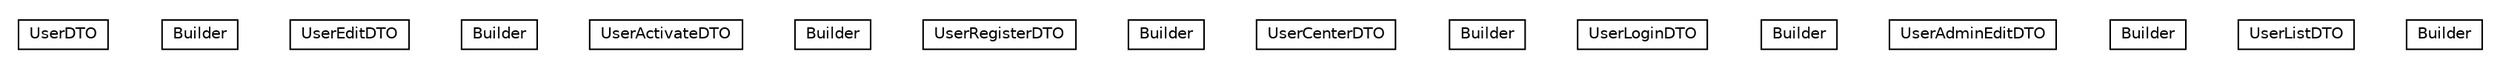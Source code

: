 #!/usr/local/bin/dot
#
# Class diagram 
# Generated by UMLGraph version 5.1 (http://www.umlgraph.org/)
#

digraph G {
	edge [fontname="Helvetica",fontsize=10,labelfontname="Helvetica",labelfontsize=10];
	node [fontname="Helvetica",fontsize=10,shape=plaintext];
	nodesep=0.25;
	ranksep=0.5;
	// cn.edu.uestc.acmicpc.db.dto.impl.user.UserDTO
	c1610 [label=<<table title="cn.edu.uestc.acmicpc.db.dto.impl.user.UserDTO" border="0" cellborder="1" cellspacing="0" cellpadding="2" port="p" href="./UserDTO.html">
		<tr><td><table border="0" cellspacing="0" cellpadding="1">
<tr><td align="center" balign="center"> UserDTO </td></tr>
		</table></td></tr>
		</table>>, fontname="Helvetica", fontcolor="black", fontsize=10.0];
	// cn.edu.uestc.acmicpc.db.dto.impl.user.UserDTO.Builder
	c1611 [label=<<table title="cn.edu.uestc.acmicpc.db.dto.impl.user.UserDTO.Builder" border="0" cellborder="1" cellspacing="0" cellpadding="2" port="p" href="./UserDTO.Builder.html">
		<tr><td><table border="0" cellspacing="0" cellpadding="1">
<tr><td align="center" balign="center"> Builder </td></tr>
		</table></td></tr>
		</table>>, fontname="Helvetica", fontcolor="black", fontsize=10.0];
	// cn.edu.uestc.acmicpc.db.dto.impl.user.UserEditDTO
	c1612 [label=<<table title="cn.edu.uestc.acmicpc.db.dto.impl.user.UserEditDTO" border="0" cellborder="1" cellspacing="0" cellpadding="2" port="p" href="./UserEditDTO.html">
		<tr><td><table border="0" cellspacing="0" cellpadding="1">
<tr><td align="center" balign="center"> UserEditDTO </td></tr>
		</table></td></tr>
		</table>>, fontname="Helvetica", fontcolor="black", fontsize=10.0];
	// cn.edu.uestc.acmicpc.db.dto.impl.user.UserEditDTO.Builder
	c1613 [label=<<table title="cn.edu.uestc.acmicpc.db.dto.impl.user.UserEditDTO.Builder" border="0" cellborder="1" cellspacing="0" cellpadding="2" port="p" href="./UserEditDTO.Builder.html">
		<tr><td><table border="0" cellspacing="0" cellpadding="1">
<tr><td align="center" balign="center"> Builder </td></tr>
		</table></td></tr>
		</table>>, fontname="Helvetica", fontcolor="black", fontsize=10.0];
	// cn.edu.uestc.acmicpc.db.dto.impl.user.UserActivateDTO
	c1614 [label=<<table title="cn.edu.uestc.acmicpc.db.dto.impl.user.UserActivateDTO" border="0" cellborder="1" cellspacing="0" cellpadding="2" port="p" href="./UserActivateDTO.html">
		<tr><td><table border="0" cellspacing="0" cellpadding="1">
<tr><td align="center" balign="center"> UserActivateDTO </td></tr>
		</table></td></tr>
		</table>>, fontname="Helvetica", fontcolor="black", fontsize=10.0];
	// cn.edu.uestc.acmicpc.db.dto.impl.user.UserActivateDTO.Builder
	c1615 [label=<<table title="cn.edu.uestc.acmicpc.db.dto.impl.user.UserActivateDTO.Builder" border="0" cellborder="1" cellspacing="0" cellpadding="2" port="p" href="./UserActivateDTO.Builder.html">
		<tr><td><table border="0" cellspacing="0" cellpadding="1">
<tr><td align="center" balign="center"> Builder </td></tr>
		</table></td></tr>
		</table>>, fontname="Helvetica", fontcolor="black", fontsize=10.0];
	// cn.edu.uestc.acmicpc.db.dto.impl.user.UserRegisterDTO
	c1616 [label=<<table title="cn.edu.uestc.acmicpc.db.dto.impl.user.UserRegisterDTO" border="0" cellborder="1" cellspacing="0" cellpadding="2" port="p" href="./UserRegisterDTO.html">
		<tr><td><table border="0" cellspacing="0" cellpadding="1">
<tr><td align="center" balign="center"> UserRegisterDTO </td></tr>
		</table></td></tr>
		</table>>, fontname="Helvetica", fontcolor="black", fontsize=10.0];
	// cn.edu.uestc.acmicpc.db.dto.impl.user.UserRegisterDTO.Builder
	c1617 [label=<<table title="cn.edu.uestc.acmicpc.db.dto.impl.user.UserRegisterDTO.Builder" border="0" cellborder="1" cellspacing="0" cellpadding="2" port="p" href="./UserRegisterDTO.Builder.html">
		<tr><td><table border="0" cellspacing="0" cellpadding="1">
<tr><td align="center" balign="center"> Builder </td></tr>
		</table></td></tr>
		</table>>, fontname="Helvetica", fontcolor="black", fontsize=10.0];
	// cn.edu.uestc.acmicpc.db.dto.impl.user.UserCenterDTO
	c1618 [label=<<table title="cn.edu.uestc.acmicpc.db.dto.impl.user.UserCenterDTO" border="0" cellborder="1" cellspacing="0" cellpadding="2" port="p" href="./UserCenterDTO.html">
		<tr><td><table border="0" cellspacing="0" cellpadding="1">
<tr><td align="center" balign="center"> UserCenterDTO </td></tr>
		</table></td></tr>
		</table>>, fontname="Helvetica", fontcolor="black", fontsize=10.0];
	// cn.edu.uestc.acmicpc.db.dto.impl.user.UserCenterDTO.Builder
	c1619 [label=<<table title="cn.edu.uestc.acmicpc.db.dto.impl.user.UserCenterDTO.Builder" border="0" cellborder="1" cellspacing="0" cellpadding="2" port="p" href="./UserCenterDTO.Builder.html">
		<tr><td><table border="0" cellspacing="0" cellpadding="1">
<tr><td align="center" balign="center"> Builder </td></tr>
		</table></td></tr>
		</table>>, fontname="Helvetica", fontcolor="black", fontsize=10.0];
	// cn.edu.uestc.acmicpc.db.dto.impl.user.UserLoginDTO
	c1620 [label=<<table title="cn.edu.uestc.acmicpc.db.dto.impl.user.UserLoginDTO" border="0" cellborder="1" cellspacing="0" cellpadding="2" port="p" href="./UserLoginDTO.html">
		<tr><td><table border="0" cellspacing="0" cellpadding="1">
<tr><td align="center" balign="center"> UserLoginDTO </td></tr>
		</table></td></tr>
		</table>>, fontname="Helvetica", fontcolor="black", fontsize=10.0];
	// cn.edu.uestc.acmicpc.db.dto.impl.user.UserLoginDTO.Builder
	c1621 [label=<<table title="cn.edu.uestc.acmicpc.db.dto.impl.user.UserLoginDTO.Builder" border="0" cellborder="1" cellspacing="0" cellpadding="2" port="p" href="./UserLoginDTO.Builder.html">
		<tr><td><table border="0" cellspacing="0" cellpadding="1">
<tr><td align="center" balign="center"> Builder </td></tr>
		</table></td></tr>
		</table>>, fontname="Helvetica", fontcolor="black", fontsize=10.0];
	// cn.edu.uestc.acmicpc.db.dto.impl.user.UserAdminEditDTO
	c1622 [label=<<table title="cn.edu.uestc.acmicpc.db.dto.impl.user.UserAdminEditDTO" border="0" cellborder="1" cellspacing="0" cellpadding="2" port="p" href="./UserAdminEditDTO.html">
		<tr><td><table border="0" cellspacing="0" cellpadding="1">
<tr><td align="center" balign="center"> UserAdminEditDTO </td></tr>
		</table></td></tr>
		</table>>, fontname="Helvetica", fontcolor="black", fontsize=10.0];
	// cn.edu.uestc.acmicpc.db.dto.impl.user.UserAdminEditDTO.Builder
	c1623 [label=<<table title="cn.edu.uestc.acmicpc.db.dto.impl.user.UserAdminEditDTO.Builder" border="0" cellborder="1" cellspacing="0" cellpadding="2" port="p" href="./UserAdminEditDTO.Builder.html">
		<tr><td><table border="0" cellspacing="0" cellpadding="1">
<tr><td align="center" balign="center"> Builder </td></tr>
		</table></td></tr>
		</table>>, fontname="Helvetica", fontcolor="black", fontsize=10.0];
	// cn.edu.uestc.acmicpc.db.dto.impl.user.UserListDTO
	c1624 [label=<<table title="cn.edu.uestc.acmicpc.db.dto.impl.user.UserListDTO" border="0" cellborder="1" cellspacing="0" cellpadding="2" port="p" href="./UserListDTO.html">
		<tr><td><table border="0" cellspacing="0" cellpadding="1">
<tr><td align="center" balign="center"> UserListDTO </td></tr>
		</table></td></tr>
		</table>>, fontname="Helvetica", fontcolor="black", fontsize=10.0];
	// cn.edu.uestc.acmicpc.db.dto.impl.user.UserListDTO.Builder
	c1625 [label=<<table title="cn.edu.uestc.acmicpc.db.dto.impl.user.UserListDTO.Builder" border="0" cellborder="1" cellspacing="0" cellpadding="2" port="p" href="./UserListDTO.Builder.html">
		<tr><td><table border="0" cellspacing="0" cellpadding="1">
<tr><td align="center" balign="center"> Builder </td></tr>
		</table></td></tr>
		</table>>, fontname="Helvetica", fontcolor="black", fontsize=10.0];
}

